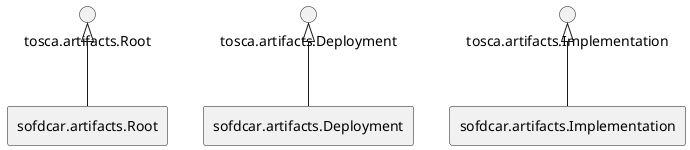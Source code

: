 @startuml
skinparam componentStyle rectangle


rectangle "sofdcar.artifacts.Root"

rectangle "sofdcar.artifacts.Deployment"

rectangle "sofdcar.artifacts.Implementation"


"tosca.artifacts.Root" <|-- "sofdcar.artifacts.Root"

"tosca.artifacts.Deployment" <|-- "sofdcar.artifacts.Deployment"

"tosca.artifacts.Implementation" <|-- "sofdcar.artifacts.Implementation"

@enduml